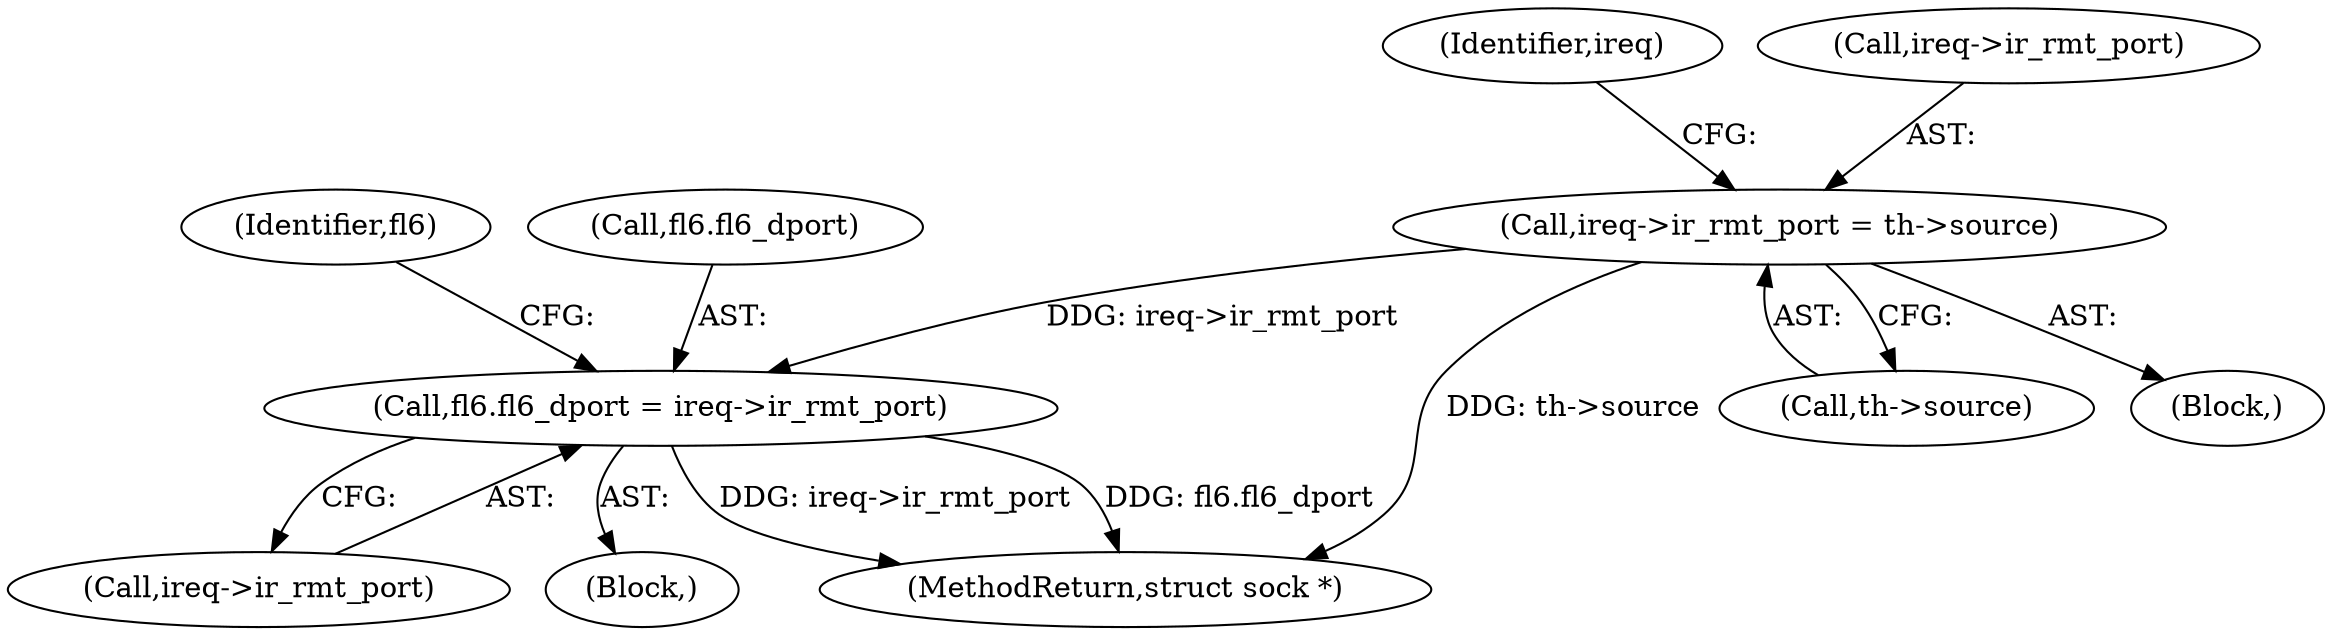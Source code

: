 digraph "0_linux_45f6fad84cc305103b28d73482b344d7f5b76f39_14@pointer" {
"1000236" [label="(Call,ireq->ir_rmt_port = th->source)"];
"1000475" [label="(Call,fl6.fl6_dport = ireq->ir_rmt_port)"];
"1000240" [label="(Call,th->source)"];
"1000561" [label="(MethodReturn,struct sock *)"];
"1000479" [label="(Call,ireq->ir_rmt_port)"];
"1000245" [label="(Identifier,ireq)"];
"1000236" [label="(Call,ireq->ir_rmt_port = th->source)"];
"1000237" [label="(Call,ireq->ir_rmt_port)"];
"1000106" [label="(Block,)"];
"1000421" [label="(Block,)"];
"1000475" [label="(Call,fl6.fl6_dport = ireq->ir_rmt_port)"];
"1000484" [label="(Identifier,fl6)"];
"1000476" [label="(Call,fl6.fl6_dport)"];
"1000236" -> "1000106"  [label="AST: "];
"1000236" -> "1000240"  [label="CFG: "];
"1000237" -> "1000236"  [label="AST: "];
"1000240" -> "1000236"  [label="AST: "];
"1000245" -> "1000236"  [label="CFG: "];
"1000236" -> "1000561"  [label="DDG: th->source"];
"1000236" -> "1000475"  [label="DDG: ireq->ir_rmt_port"];
"1000475" -> "1000421"  [label="AST: "];
"1000475" -> "1000479"  [label="CFG: "];
"1000476" -> "1000475"  [label="AST: "];
"1000479" -> "1000475"  [label="AST: "];
"1000484" -> "1000475"  [label="CFG: "];
"1000475" -> "1000561"  [label="DDG: fl6.fl6_dport"];
"1000475" -> "1000561"  [label="DDG: ireq->ir_rmt_port"];
}
